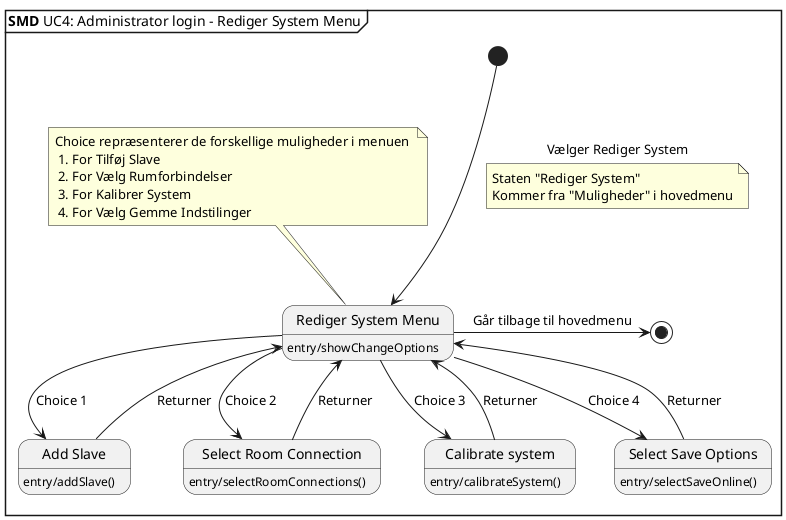 
@startuml UC4 SMD

mainframe **SMD** UC4: Administrator login - Rediger System Menu

hide empty description

state "Rediger System Menu" as rediger
state "Add Slave" as addSlave
state "Select Room Connection" as selectRoom
state "Calibrate system" as cal
state "Select Save Options" as showOptions


note "Choice repræsenterer de forskellige muligheder i menuen \n 1. For Tilføj Slave \n 2. For Vælg Rumforbindelser \n 3. For Kalibrer System \n 4. For Vælg Gemme Indstilinger" as n1

[*] ---> rediger : Vælger Rediger System

note on link
    Staten "Rediger System"
    Kommer fra "Muligheder" i hovedmenu
end note

n1 --> rediger : Choice

rediger --> addSlave : Choice 1
addSlave --> rediger : Returner

rediger --> selectRoom : Choice 2
selectRoom --> rediger : Returner


rediger --> cal : Choice 3
cal --> rediger : Returner

rediger --> showOptions : Choice 4
showOptions --> rediger : Returner

rediger -> [*] : Går tilbage til hovedmenu

rediger : entry/showChangeOptions

addSlave : entry/addSlave()

selectRoom : entry/selectRoomConnections()

cal : entry/calibrateSystem()

showOptions : entry/selectSaveOnline()


@enduml